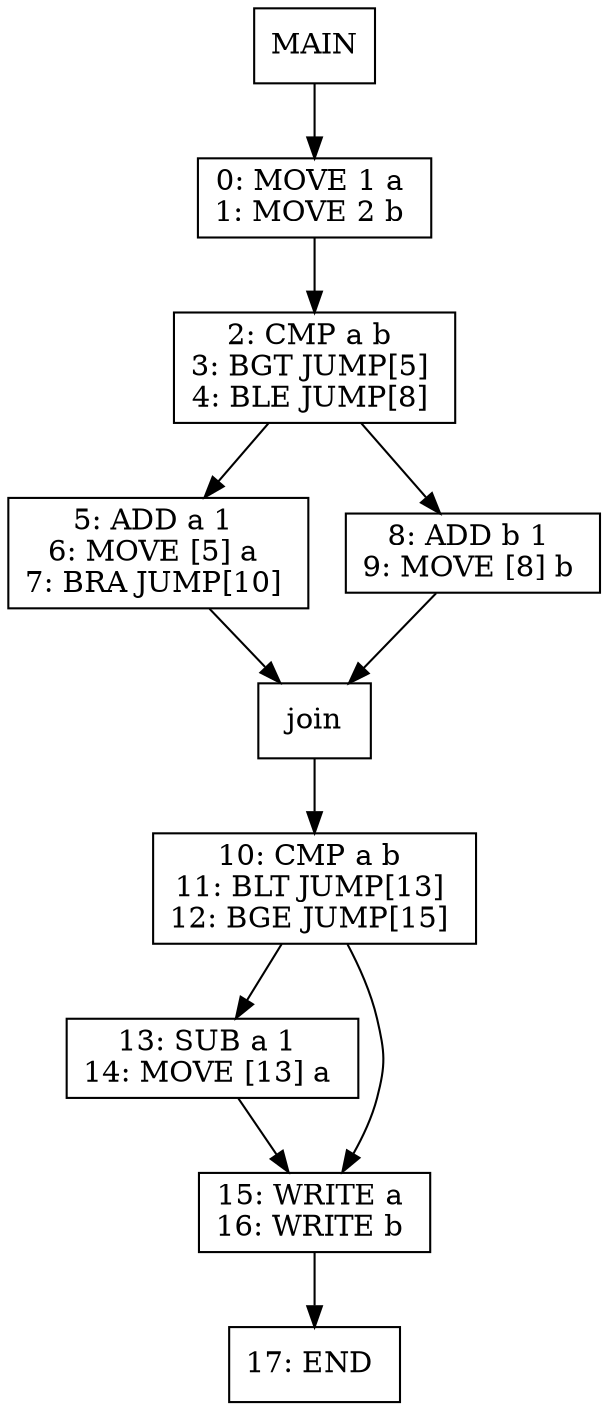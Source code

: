 digraph test007 {
node [shape=box]
1[label="MAIN"]
1 -> 3
3[label="0: MOVE 1 a 
1: MOVE 2 b 
"]
3 -> 5
5[label="2: CMP a b 
3: BGT JUMP[5] 
4: BLE JUMP[8] 
"]
5 -> 7
7[label="5: ADD a 1 
6: MOVE [5] a 
7: BRA JUMP[10] 
"]
7 -> 6
6[label="join"]
6 -> 9
9[label="10: CMP a b 
11: BLT JUMP[13] 
12: BGE JUMP[15] 
"]
9 -> 11
11[label="13: SUB a 1 
14: MOVE [13] a 
"]
11 -> 10
10[label="15: WRITE a 
16: WRITE b 
"]
10 -> 14
14[label="17: END 
"]
9 -> 10
5 -> 8
8[label="8: ADD b 1 
9: MOVE [8] b 
"]
8 -> 6
}
